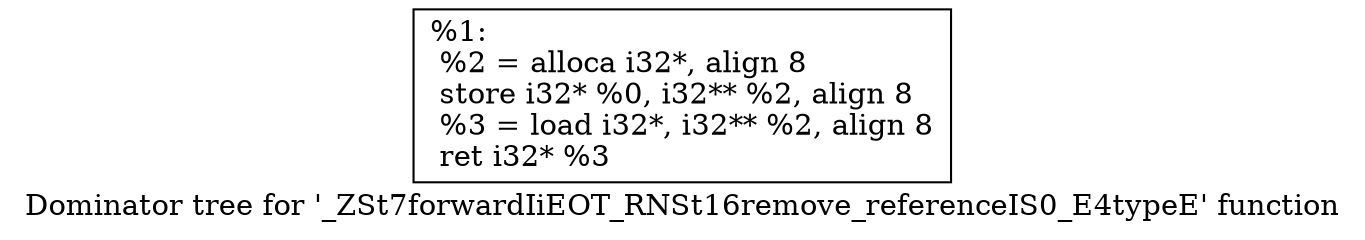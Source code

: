 digraph "Dominator tree for '_ZSt7forwardIiEOT_RNSt16remove_referenceIS0_E4typeE' function" {
	label="Dominator tree for '_ZSt7forwardIiEOT_RNSt16remove_referenceIS0_E4typeE' function";

	Node0x1473ed0 [shape=record,label="{%1:\l  %2 = alloca i32*, align 8\l  store i32* %0, i32** %2, align 8\l  %3 = load i32*, i32** %2, align 8\l  ret i32* %3\l}"];
}
